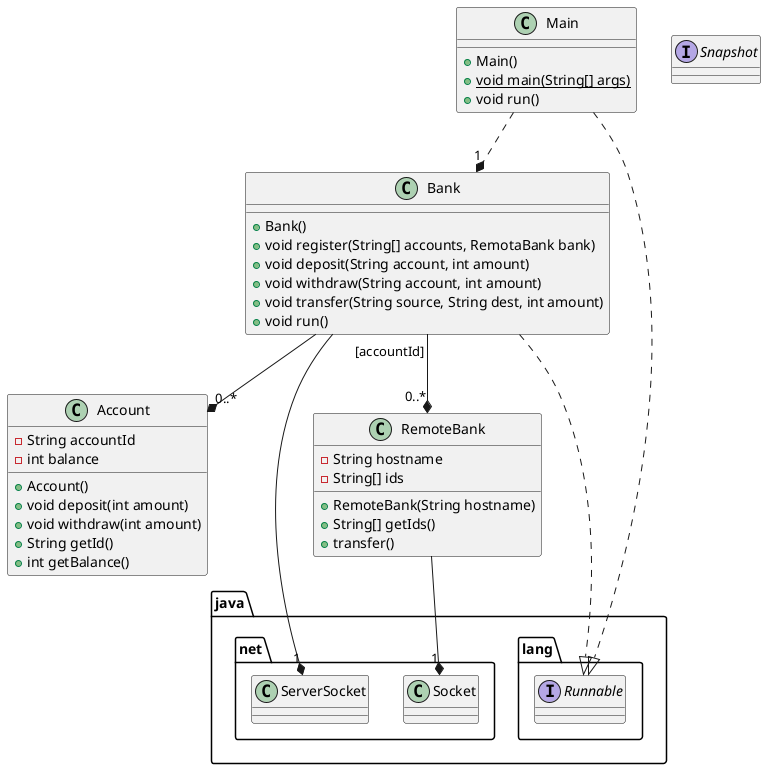 @startuml P2P Bank
class Main {
    + Main()
    + {static} void main(String[] args)
    + void run()
}

class Bank {
    + Bank()
    + void register(String[] accounts, RemotaBank bank)
    + void deposit(String account, int amount)
    + void withdraw(String account, int amount)
    + void transfer(String source, String dest, int amount)
    + void run()
}

class RemoteBank {
    - String hostname
    - String[] ids
    + RemoteBank(String hostname)
    + String[] getIds()
    + transfer()
}

class Account {
    - String accountId
    - int balance
    + Account()
    + void deposit(int amount)
    + void withdraw(int amount)
    + String getId()
    + int getBalance()
}

interface java.lang.Runnable
interface Snapshot

Main ..* "1" Bank
Main ..|> java.lang.Runnable

Bank --* "1" java.net.ServerSocket
Bank --* "0..*" Account
Bank "[accountId]" --* "0..*" RemoteBank
Bank ..|> java.lang.Runnable

RemoteBank --* "1" java.net.Socket

@enduml